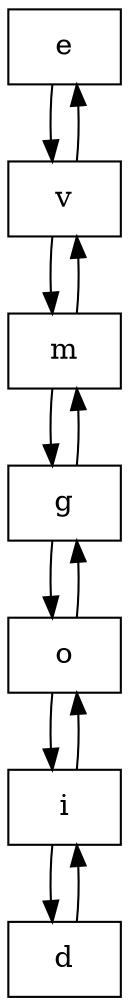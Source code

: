 digraph G{
node0[shape = record,label = "e"];
node1[shape = record,label = "v"];
node2[shape = record,label = "m"];
node3[shape = record,label = "g"];
node4[shape = record,label = "o"];
node5[shape = record,label = "i"];
node6[shape = record,label = "d"];
node0->node1->node2->node3->node4->node5->node6;node6->node5->node4->node3->node2->node1->node0;}